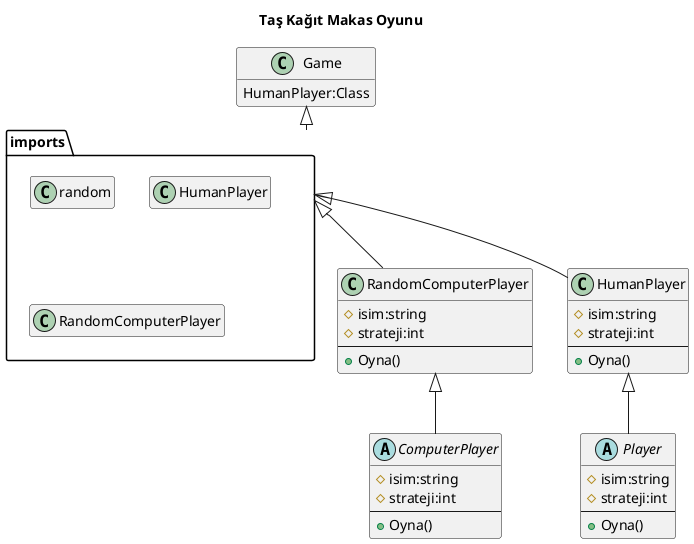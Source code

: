 @startuml Taş Kağıt Makas
title Taş Kağıt Makas Oyunu

abstract class Player {
    #isim:string
    #strateji:int
    --
    +Oyna()
}

abstract class ComputerPlayer {
    #isim:string
    #strateji:int
    --
    +Oyna()
}

class HumanPlayer {
    #isim:string
    #strateji:int
    --
    +Oyna()
}

class RandomComputerPlayer {
    #isim:string
    #strateji:int
    --
    +Oyna()
}

class Game {
    HumanPlayer:Class
}

package imports {
    class random
    class HumanPlayer
    class RandomComputerPlayer
}

imports -up-|> Game
Player -up-|> HumanPlayer
ComputerPlayer -up-|> RandomComputerPlayer
HumanPlayer -up-|> imports
RandomComputerPlayer -up-|> imports

hide empty members
@enduml